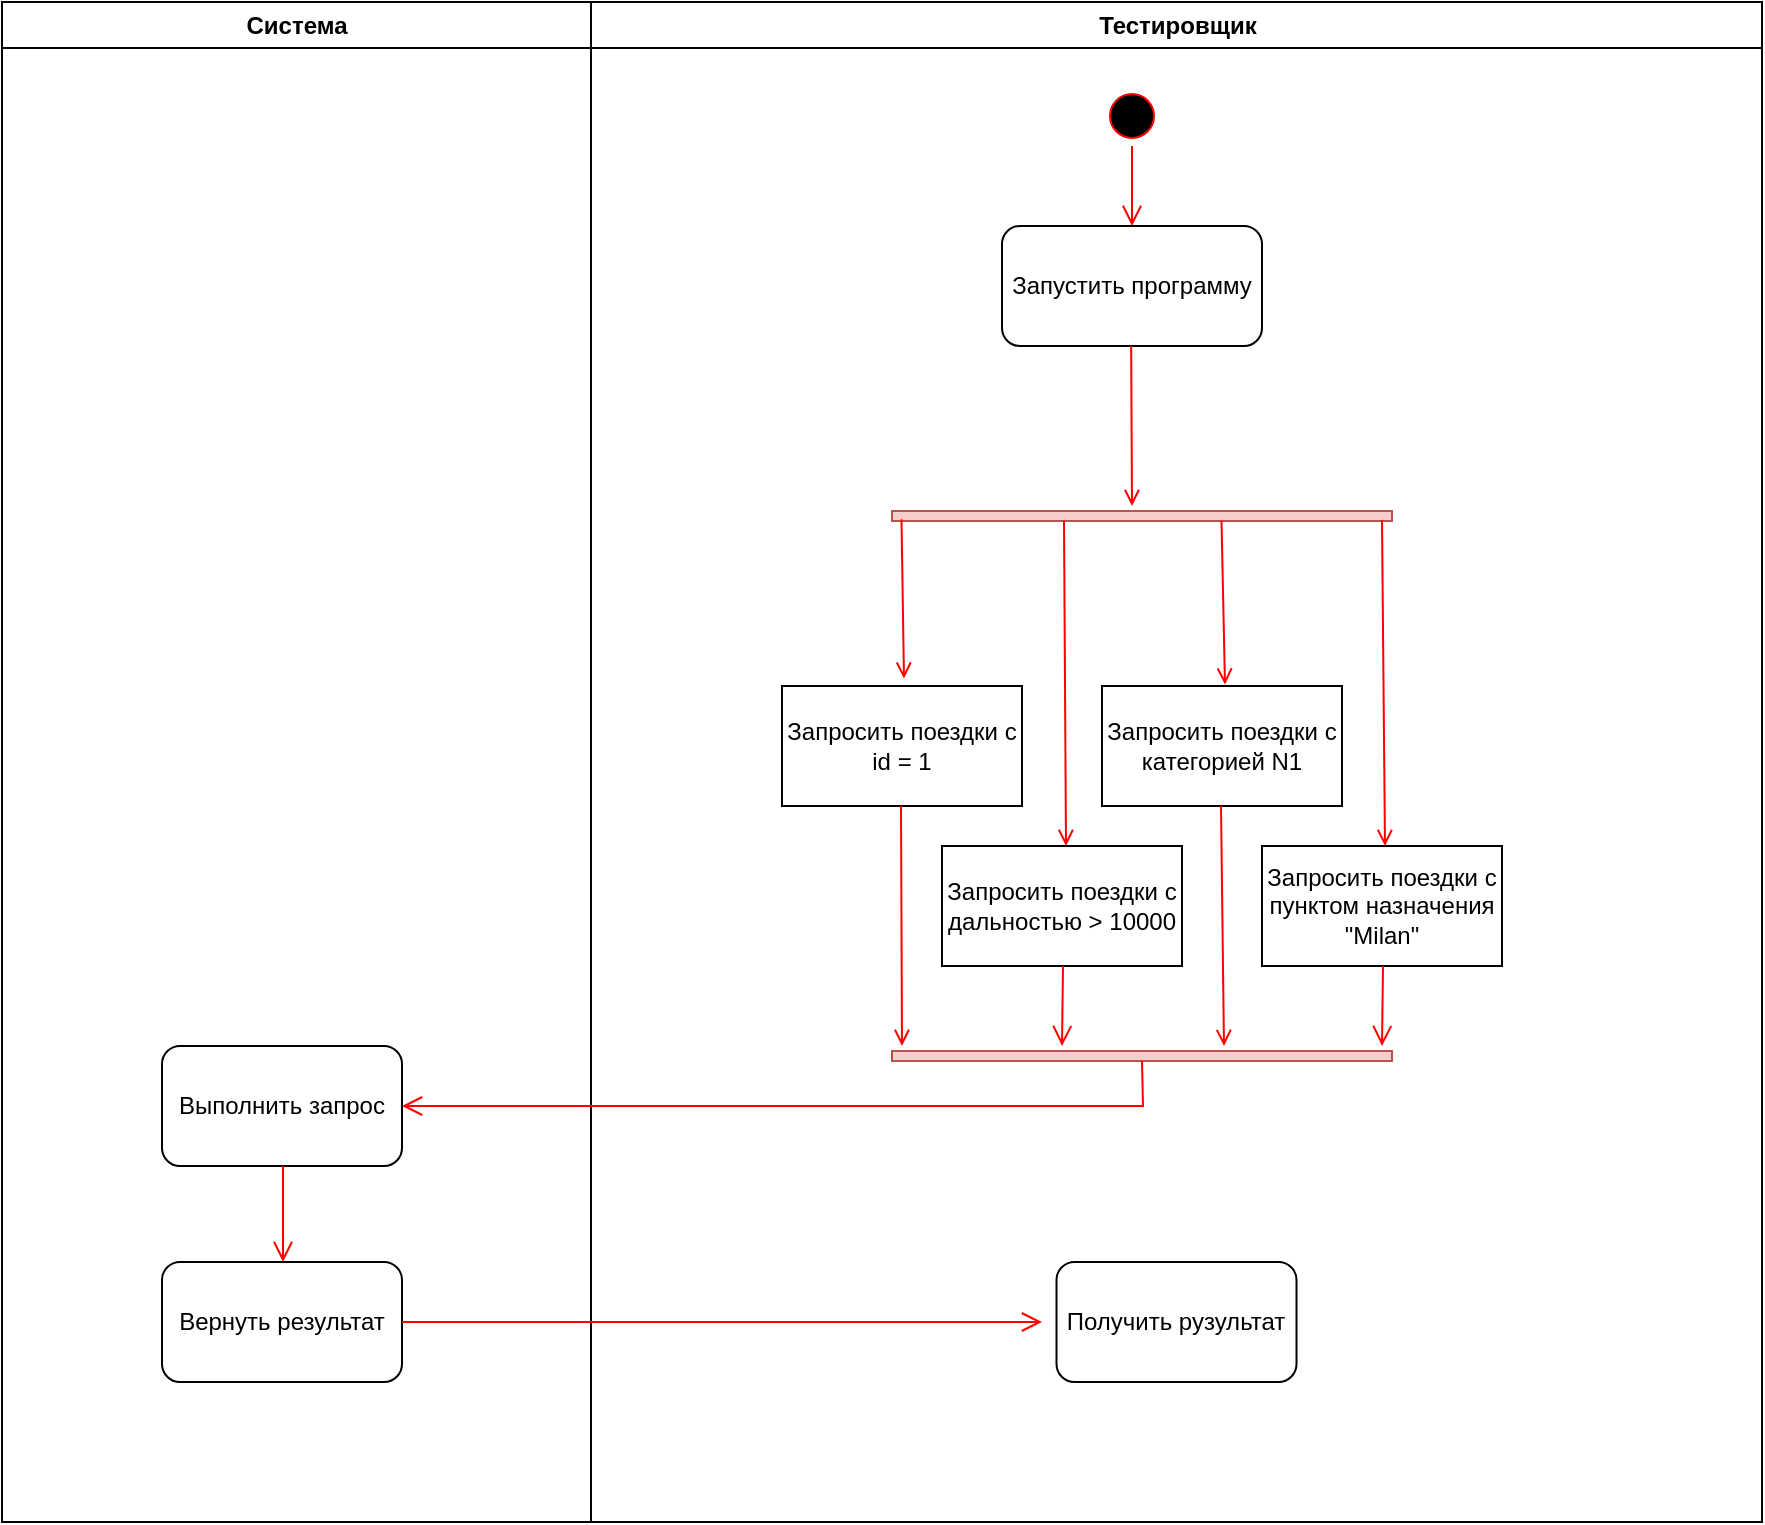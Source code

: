 <mxfile version="24.0.7" type="github">
  <diagram name="Page-1" id="e7e014a7-5840-1c2e-5031-d8a46d1fe8dd">
    <mxGraphModel dx="1004" dy="610" grid="1" gridSize="10" guides="1" tooltips="1" connect="1" arrows="1" fold="1" page="1" pageScale="1" pageWidth="1169" pageHeight="826" background="none" math="0" shadow="0">
      <root>
        <mxCell id="0" />
        <mxCell id="1" parent="0" />
        <mxCell id="2" value="Система" style="swimlane;whiteSpace=wrap" parent="1" vertex="1">
          <mxGeometry x="150" y="40" width="294.5" height="760" as="geometry" />
        </mxCell>
        <mxCell id="dJSUfUjSsjQslP4NJfg1-63" value="Выполнить запрос" style="rounded=1;whiteSpace=wrap;html=1;" vertex="1" parent="2">
          <mxGeometry x="80" y="522" width="120" height="60" as="geometry" />
        </mxCell>
        <mxCell id="dJSUfUjSsjQslP4NJfg1-64" value="" style="edgeStyle=elbowEdgeStyle;elbow=horizontal;verticalAlign=bottom;endArrow=open;endSize=8;strokeColor=#FF0000;endFill=1;rounded=0" edge="1" parent="2" target="dJSUfUjSsjQslP4NJfg1-65">
          <mxGeometry x="-554.5" y="-148" as="geometry">
            <mxPoint x="139.5" y="622" as="targetPoint" />
            <mxPoint x="140.5" y="582" as="sourcePoint" />
          </mxGeometry>
        </mxCell>
        <mxCell id="dJSUfUjSsjQslP4NJfg1-65" value="Вернуть результат" style="rounded=1;whiteSpace=wrap;html=1;" vertex="1" parent="2">
          <mxGeometry x="80" y="630" width="120" height="60" as="geometry" />
        </mxCell>
        <mxCell id="3" value="Тестировщик" style="swimlane;whiteSpace=wrap" parent="1" vertex="1">
          <mxGeometry x="444.5" y="40" width="585.5" height="760" as="geometry" />
        </mxCell>
        <mxCell id="13" value="" style="ellipse;shape=startState;fillColor=#000000;strokeColor=#ff0000;strokeWidth=1;" parent="3" vertex="1">
          <mxGeometry x="255.5" y="42" width="30" height="30" as="geometry" />
        </mxCell>
        <mxCell id="14" value="" style="edgeStyle=elbowEdgeStyle;elbow=horizontal;verticalAlign=bottom;endArrow=open;endSize=8;strokeColor=#FF0000;endFill=1;rounded=0" parent="3" source="13" target="dJSUfUjSsjQslP4NJfg1-42" edge="1">
          <mxGeometry x="40" y="20" as="geometry">
            <mxPoint x="271" y="112" as="targetPoint" />
          </mxGeometry>
        </mxCell>
        <mxCell id="dJSUfUjSsjQslP4NJfg1-42" value="Запустить программу" style="rounded=1;whiteSpace=wrap;html=1;" vertex="1" parent="3">
          <mxGeometry x="205.5" y="112" width="130" height="60" as="geometry" />
        </mxCell>
        <mxCell id="34" value="" style="whiteSpace=wrap;strokeColor=#b85450;fillColor=#f8cecc;rotation=90;" parent="3" vertex="1">
          <mxGeometry x="273" y="132" width="5" height="250" as="geometry" />
        </mxCell>
        <mxCell id="dJSUfUjSsjQslP4NJfg1-44" value="" style="endArrow=open;strokeColor=#FF0000;endFill=1;rounded=0;" edge="1" parent="3">
          <mxGeometry relative="1" as="geometry">
            <mxPoint x="270.08" y="172" as="sourcePoint" />
            <mxPoint x="270.5" y="252" as="targetPoint" />
          </mxGeometry>
        </mxCell>
        <mxCell id="dJSUfUjSsjQslP4NJfg1-45" value="" style="endArrow=open;strokeColor=#FF0000;endFill=1;rounded=0;exitX=0.817;exitY=0.981;exitDx=0;exitDy=0;exitPerimeter=0;" edge="1" parent="3" source="34">
          <mxGeometry relative="1" as="geometry">
            <mxPoint x="154" y="273.005" as="sourcePoint" />
            <mxPoint x="156.5" y="338.29" as="targetPoint" />
          </mxGeometry>
        </mxCell>
        <mxCell id="dJSUfUjSsjQslP4NJfg1-46" value="Запросить поездки с id = 1" style="rounded=0;whiteSpace=wrap;html=1;" vertex="1" parent="3">
          <mxGeometry x="95.5" y="342" width="120" height="60" as="geometry" />
        </mxCell>
        <mxCell id="dJSUfUjSsjQslP4NJfg1-48" value="" style="endArrow=open;strokeColor=#FF0000;endFill=1;rounded=0;exitX=0.955;exitY=0.656;exitDx=0;exitDy=0;exitPerimeter=0;" edge="1" parent="3" source="34">
          <mxGeometry relative="1" as="geometry">
            <mxPoint x="235.5" y="262" as="sourcePoint" />
            <mxPoint x="237.5" y="422" as="targetPoint" />
          </mxGeometry>
        </mxCell>
        <mxCell id="dJSUfUjSsjQslP4NJfg1-50" value="Запросить поездки с дальностью &amp;gt; 10000" style="rounded=0;whiteSpace=wrap;html=1;" vertex="1" parent="3">
          <mxGeometry x="175.5" y="422" width="120" height="60" as="geometry" />
        </mxCell>
        <mxCell id="dJSUfUjSsjQslP4NJfg1-51" value="" style="endArrow=open;strokeColor=#FF0000;endFill=1;rounded=0;exitX=0.955;exitY=0.341;exitDx=0;exitDy=0;exitPerimeter=0;" edge="1" parent="3" source="34">
          <mxGeometry relative="1" as="geometry">
            <mxPoint x="315.5" y="262" as="sourcePoint" />
            <mxPoint x="317" y="341.29" as="targetPoint" />
          </mxGeometry>
        </mxCell>
        <mxCell id="dJSUfUjSsjQslP4NJfg1-52" value="Запросить поездки с категорией N1" style="rounded=0;whiteSpace=wrap;html=1;" vertex="1" parent="3">
          <mxGeometry x="255.5" y="342" width="120" height="60" as="geometry" />
        </mxCell>
        <mxCell id="dJSUfUjSsjQslP4NJfg1-53" value="" style="endArrow=open;strokeColor=#FF0000;endFill=1;rounded=0;exitX=0.955;exitY=0.638;exitDx=0;exitDy=0;exitPerimeter=0;" edge="1" parent="3">
          <mxGeometry relative="1" as="geometry">
            <mxPoint x="395.5" y="259" as="sourcePoint" />
            <mxPoint x="397" y="422" as="targetPoint" />
          </mxGeometry>
        </mxCell>
        <mxCell id="dJSUfUjSsjQslP4NJfg1-55" value="Запросить поездки с пунктом назначения &quot;Milan&quot;" style="rounded=0;whiteSpace=wrap;html=1;" vertex="1" parent="3">
          <mxGeometry x="335.5" y="422" width="120" height="60" as="geometry" />
        </mxCell>
        <mxCell id="dJSUfUjSsjQslP4NJfg1-56" value="" style="endArrow=open;strokeColor=#FF0000;endFill=1;rounded=0;exitX=1.231;exitY=0.318;exitDx=0;exitDy=0;exitPerimeter=0;" edge="1" parent="3">
          <mxGeometry relative="1" as="geometry">
            <mxPoint x="155" y="402" as="sourcePoint" />
            <mxPoint x="155.5" y="522" as="targetPoint" />
          </mxGeometry>
        </mxCell>
        <mxCell id="dJSUfUjSsjQslP4NJfg1-57" value="" style="endArrow=open;strokeColor=#FF0000;endFill=1;rounded=0;exitX=1.231;exitY=0.318;exitDx=0;exitDy=0;exitPerimeter=0;" edge="1" parent="3">
          <mxGeometry relative="1" as="geometry">
            <mxPoint x="315" y="402" as="sourcePoint" />
            <mxPoint x="316.5" y="522" as="targetPoint" />
          </mxGeometry>
        </mxCell>
        <mxCell id="dJSUfUjSsjQslP4NJfg1-58" value="" style="edgeStyle=elbowEdgeStyle;elbow=horizontal;verticalAlign=bottom;endArrow=open;endSize=8;strokeColor=#FF0000;endFill=1;rounded=0" edge="1" parent="3">
          <mxGeometry x="-404.5" y="-108" as="geometry">
            <mxPoint x="235" y="522" as="targetPoint" />
            <mxPoint x="236" y="482" as="sourcePoint" />
          </mxGeometry>
        </mxCell>
        <mxCell id="dJSUfUjSsjQslP4NJfg1-59" value="" style="edgeStyle=elbowEdgeStyle;elbow=horizontal;verticalAlign=bottom;endArrow=open;endSize=8;strokeColor=#FF0000;endFill=1;rounded=0" edge="1" parent="3">
          <mxGeometry x="-404.5" y="-108" as="geometry">
            <mxPoint x="395" y="522" as="targetPoint" />
            <mxPoint x="396" y="482" as="sourcePoint" />
          </mxGeometry>
        </mxCell>
        <mxCell id="dJSUfUjSsjQslP4NJfg1-60" value="" style="whiteSpace=wrap;strokeColor=#b85450;fillColor=#f8cecc;rotation=90;" vertex="1" parent="3">
          <mxGeometry x="273" y="402" width="5" height="250" as="geometry" />
        </mxCell>
        <mxCell id="dJSUfUjSsjQslP4NJfg1-62" value="" style="edgeStyle=elbowEdgeStyle;elbow=horizontal;verticalAlign=bottom;endArrow=open;endSize=8;strokeColor=#FF0000;endFill=1;rounded=0;exitX=1;exitY=0.5;exitDx=0;exitDy=0;" edge="1" parent="3" source="dJSUfUjSsjQslP4NJfg1-60">
          <mxGeometry x="-849" y="-236" as="geometry">
            <mxPoint x="-94.5" y="552" as="targetPoint" />
            <mxPoint x="278" y="552" as="sourcePoint" />
            <Array as="points">
              <mxPoint x="276" y="572" />
            </Array>
          </mxGeometry>
        </mxCell>
        <mxCell id="dJSUfUjSsjQslP4NJfg1-66" value="" style="edgeStyle=elbowEdgeStyle;elbow=horizontal;verticalAlign=bottom;endArrow=open;endSize=8;strokeColor=#FF0000;endFill=1;rounded=0;exitX=1;exitY=0.5;exitDx=0;exitDy=0;" edge="1" parent="3" source="dJSUfUjSsjQslP4NJfg1-65">
          <mxGeometry x="-999" y="-188" as="geometry">
            <mxPoint x="225.5" y="660" as="targetPoint" />
            <mxPoint x="105.5" y="630" as="sourcePoint" />
            <Array as="points">
              <mxPoint x="106" y="630" />
            </Array>
          </mxGeometry>
        </mxCell>
        <mxCell id="dJSUfUjSsjQslP4NJfg1-67" value="Получить рузультат" style="rounded=1;whiteSpace=wrap;html=1;" vertex="1" parent="3">
          <mxGeometry x="232.75" y="630" width="120" height="60" as="geometry" />
        </mxCell>
      </root>
    </mxGraphModel>
  </diagram>
</mxfile>
